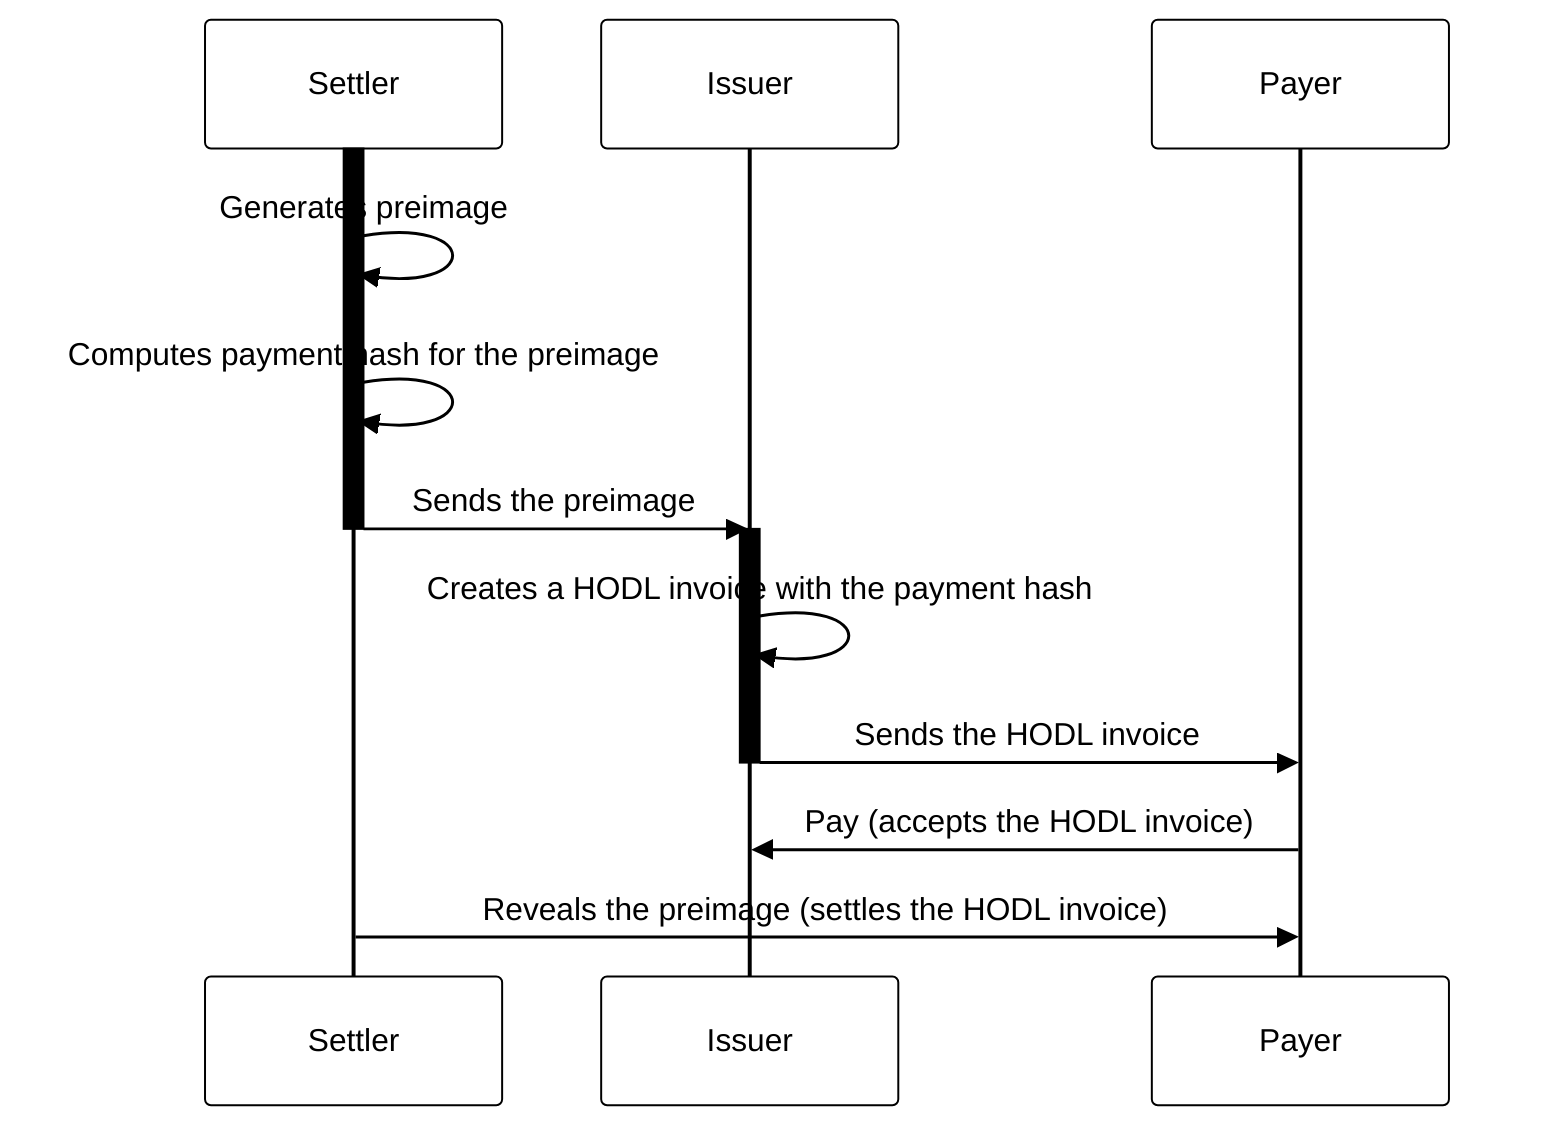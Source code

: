 %%{
  init: {
    'theme': 'base',
    'themeVariables': {
      'primaryColor': '#FFFFFF',
      'primaryTextColor': '#000',
      'primaryBorderColor': '#000',
      'lineColor': '#000',
      'secondaryColor': '#000',
      'tertiaryColor': '#000'
    }
  }
}%%
sequenceDiagram
    activate Settler
    Settler->>Settler: Generates preimage
    Settler->>Settler: Computes payment hash for the preimage  
    Settler->>Issuer: Sends the preimage
    deactivate Settler
    activate Issuer
    Issuer->>Issuer: Creates a HODL invoice with the payment hash
    Issuer->>Payer: Sends the HODL invoice
    deactivate Issuer
    Payer->>Issuer: Pay (accepts the HODL invoice)
    Settler->>Payer: Reveals the preimage (settles the HODL invoice)